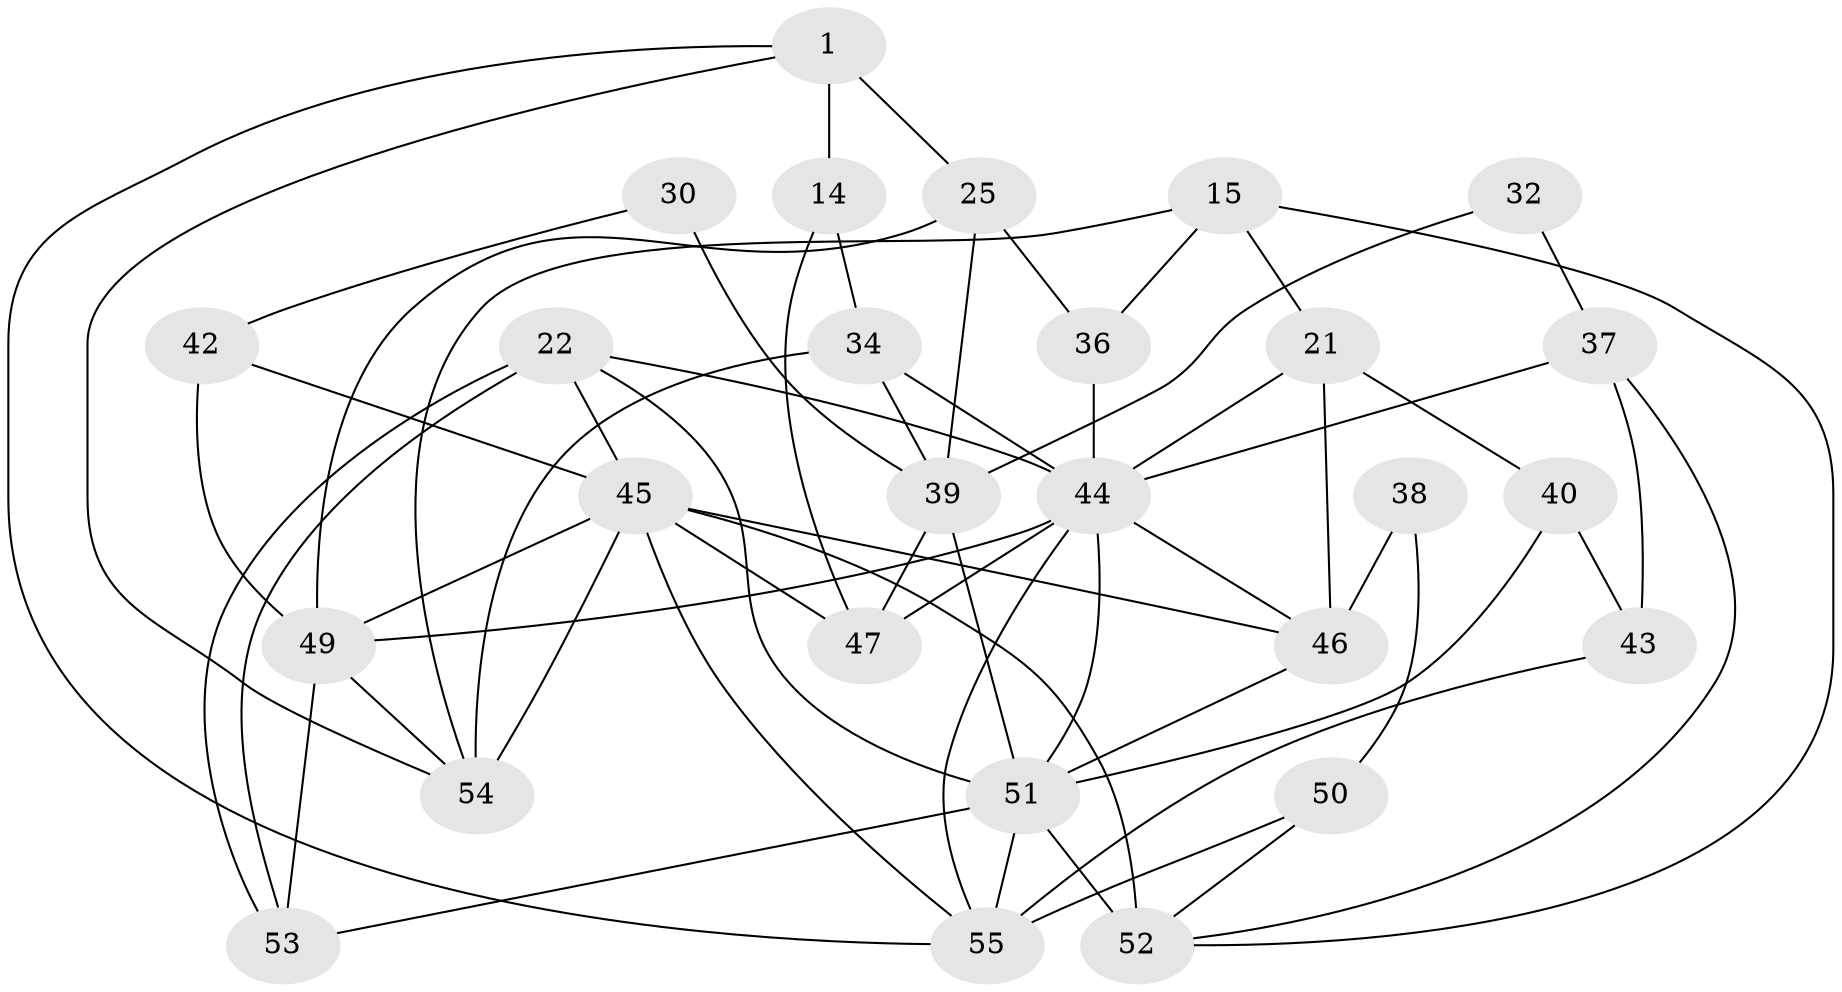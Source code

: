 // original degree distribution, {5: 0.21818181818181817, 4: 0.38181818181818183, 3: 0.2, 2: 0.10909090909090909, 6: 0.07272727272727272, 7: 0.01818181818181818}
// Generated by graph-tools (version 1.1) at 2025/49/03/09/25 04:49:06]
// undirected, 27 vertices, 60 edges
graph export_dot {
graph [start="1"]
  node [color=gray90,style=filled];
  1;
  14 [super="+11"];
  15;
  21 [super="+10"];
  22 [super="+19"];
  25 [super="+18"];
  30 [super="+3"];
  32;
  34;
  36;
  37;
  38;
  39 [super="+26"];
  40;
  42;
  43;
  44 [super="+2+5+27"];
  45 [super="+35"];
  46 [super="+24"];
  47;
  49 [super="+31+33"];
  50;
  51 [super="+48+23"];
  52 [super="+29"];
  53;
  54 [super="+13"];
  55 [super="+41+28"];
  1 -- 25 [weight=2];
  1 -- 14;
  1 -- 55;
  1 -- 54;
  14 -- 47;
  14 -- 34 [weight=2];
  15 -- 54;
  15 -- 36;
  15 -- 52;
  15 -- 21;
  21 -- 46 [weight=2];
  21 -- 40;
  21 -- 44 [weight=3];
  22 -- 45 [weight=2];
  22 -- 53;
  22 -- 53;
  22 -- 44;
  22 -- 51;
  25 -- 49;
  25 -- 36;
  25 -- 39 [weight=2];
  30 -- 39 [weight=2];
  30 -- 42;
  32 -- 37;
  32 -- 39;
  34 -- 54;
  34 -- 39;
  34 -- 44;
  36 -- 44 [weight=2];
  37 -- 52;
  37 -- 44;
  37 -- 43;
  38 -- 50;
  38 -- 46;
  39 -- 47;
  39 -- 51;
  40 -- 43;
  40 -- 51;
  42 -- 45;
  42 -- 49;
  43 -- 55;
  44 -- 47;
  44 -- 51;
  44 -- 55;
  44 -- 46;
  44 -- 49 [weight=2];
  45 -- 46 [weight=2];
  45 -- 52 [weight=4];
  45 -- 47;
  45 -- 55 [weight=2];
  45 -- 54;
  45 -- 49;
  46 -- 51 [weight=2];
  49 -- 54;
  49 -- 53 [weight=2];
  50 -- 52;
  50 -- 55;
  51 -- 55 [weight=3];
  51 -- 52 [weight=2];
  51 -- 53;
}
